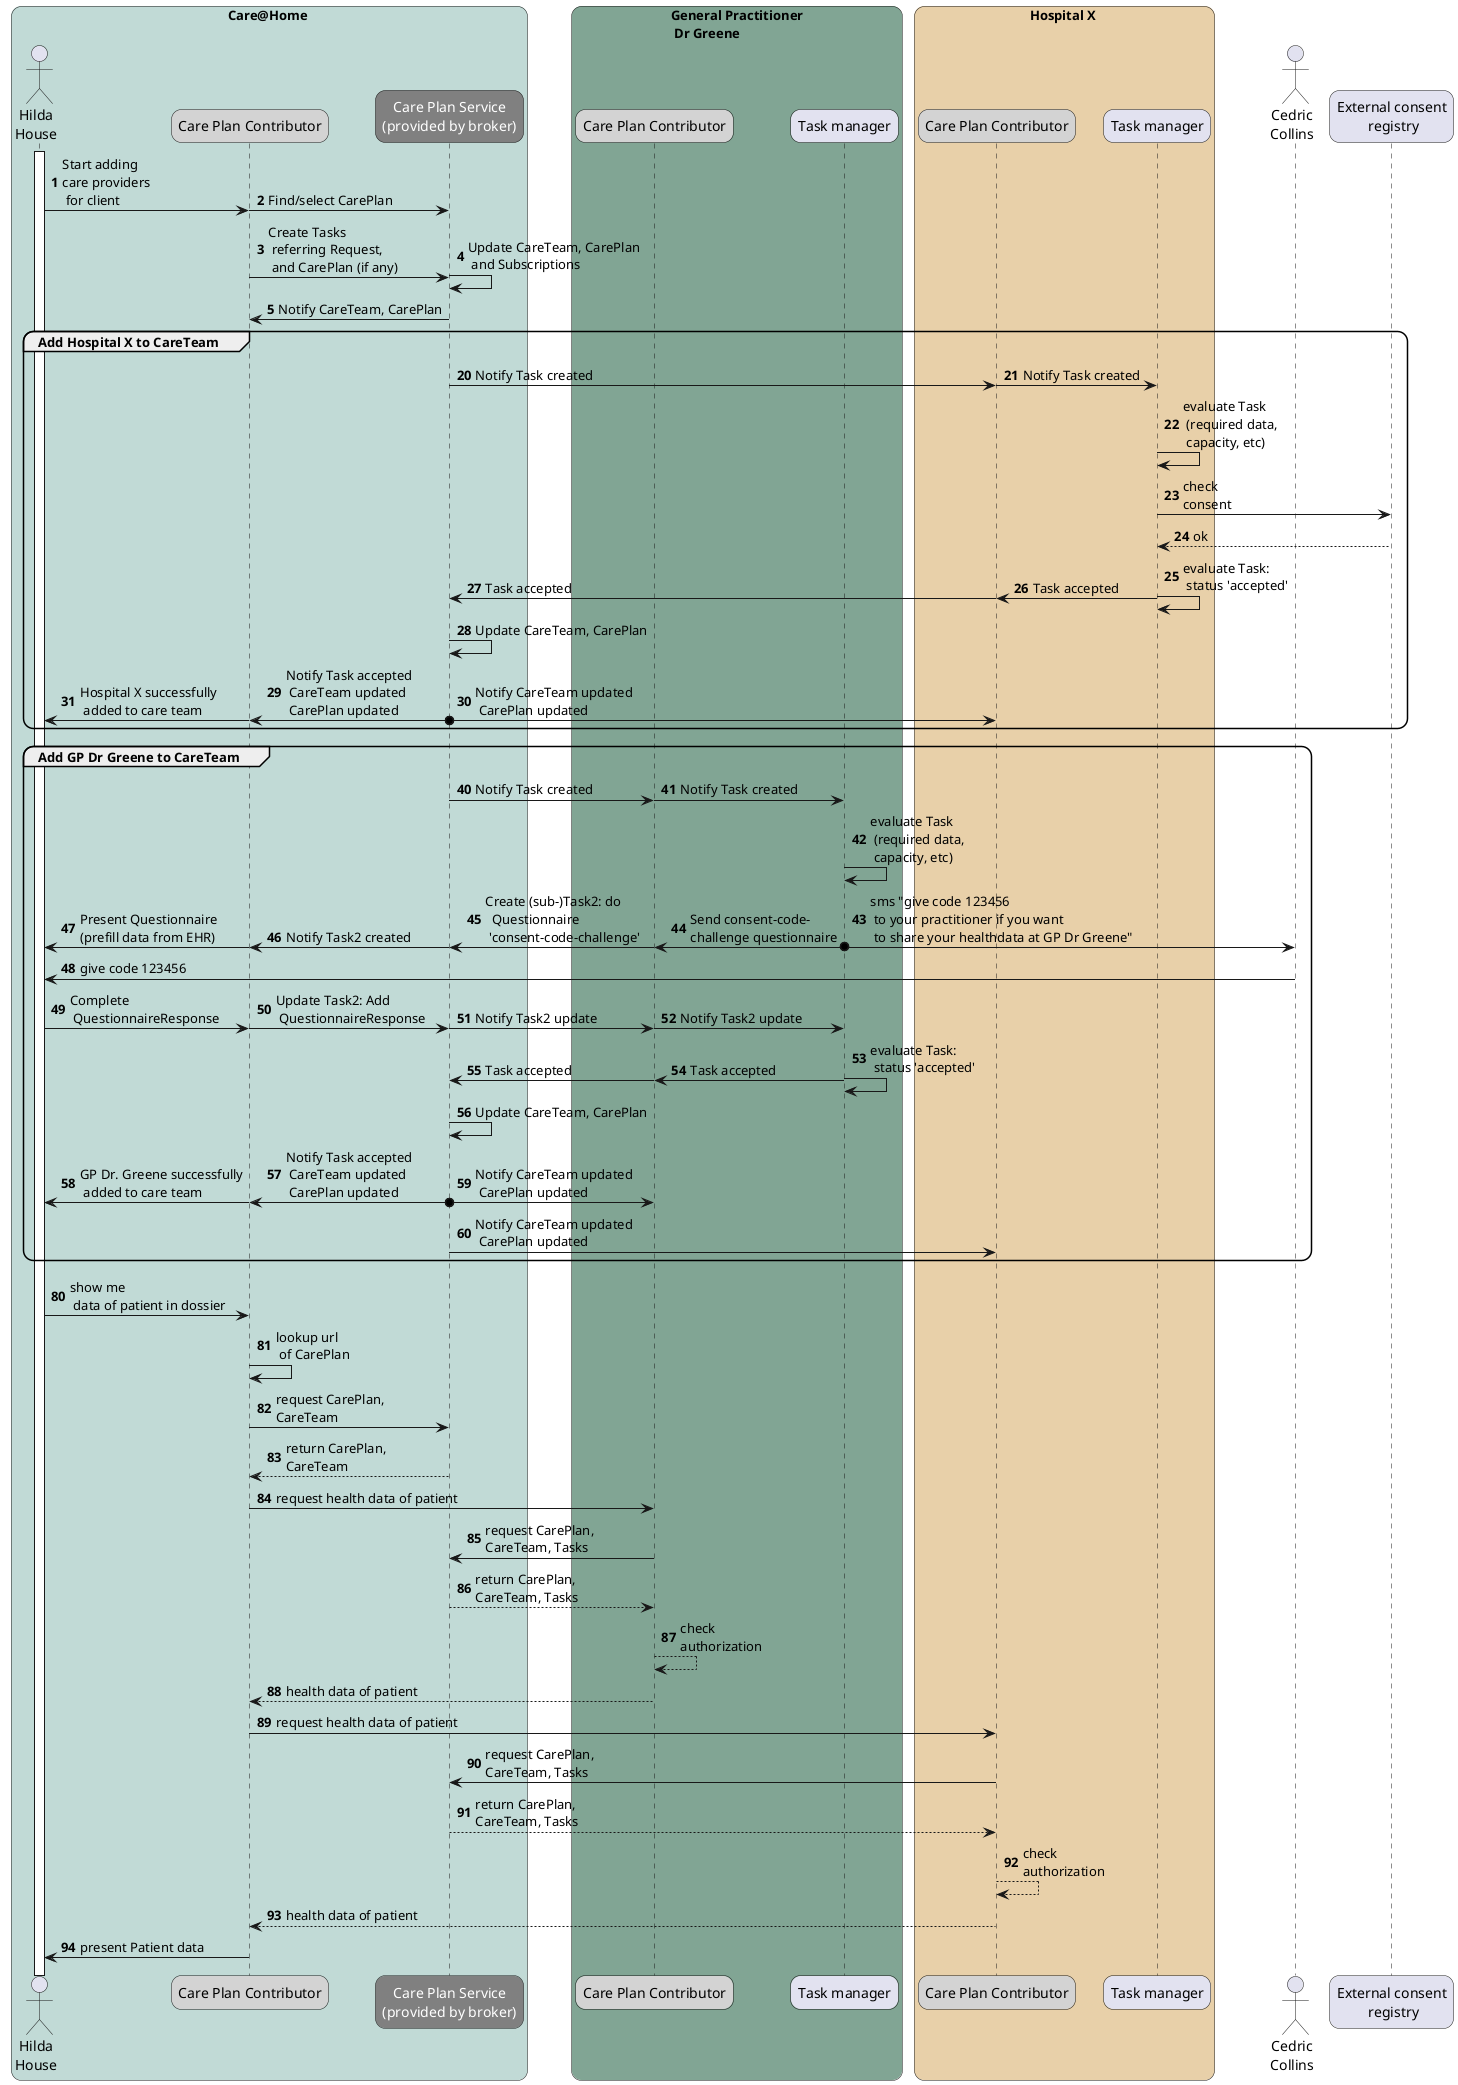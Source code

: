 @startuml usecase-view-all-data

skinparam roundcorner 20
skinparam defaultFontName Arial 
!pragma teoz true
' Care@Home #c1dad6
' Dr Greene #81a594
' Hospital X #e8d0a9
' MedicalServiceCentre #acd1e9  
' brown #b7afa3
' very light blue #f5fafa
' darker blue #6d929b

box Care@Home #c1dad6 
    actor "Hilda\nHouse" as Practitioner1
    participant "Care Plan Contributor" as CPC1 #LightGray
    participant "<font color=white>Care Plan Service\n<font color=white>(provided by broker)" as CPS #Gray
end box

box General Practitioner\n Dr Greene #81a594
    participant "Care Plan Contributor" as CPC2 #LightGray
    participant "Task manager" as EHR2
end box

box Hospital X #e8d0a9 
    participant "Care Plan Contributor" as CPC3 #LightGray
    participant "Task manager" as EHR3
end box
actor "Cedric\nCollins" as Patient
participant "External consent\n registry" as Consent

activate Practitioner1
autonumber
Practitioner1 -> CPC1 : Start adding\ncare providers\n for client
& CPC1 -> CPS : Find/select CarePlan

CPC1 -> CPS : Create Tasks\n referring Request,\n and CarePlan (if any)
& CPS -> CPS  : Update CareTeam, CarePlan\n and Subscriptions
CPS -> CPC1 : Notify CareTeam, CarePlan

autonumber 20
group Add Hospital X to CareTeam
CPS -> CPC3  : Notify Task created
& CPC3 -> EHR3  : Notify Task created
EHR3 -> EHR3 : evaluate Task\n (required data,\n capacity, etc)
EHR3 -> Consent : check\nconsent
return ok
EHR3 -> EHR3 :evaluate Task:\n status 'accepted'
& EHR3 -> CPC3 :Task accepted
& CPC3 -> CPS :Task accepted
CPS -> CPS  : Update CareTeam, CarePlan
CPS o-> CPC1 :Notify Task accepted\n CareTeam updated\n CarePlan updated
& CPS o-> CPC3 :Notify CareTeam updated\n CarePlan updated
& CPC1 -> Practitioner1 :Hospital X successfully\n added to care team
end

autonumber 40
group Add GP Dr Greene to CareTeam
CPS -> CPC2  : Notify Task created
& CPC2 -> EHR2  : Notify Task created
 EHR2 -> EHR2 : evaluate Task\n (required data,\n capacity, etc)
EHR2 o-> Patient : sms "give code 123456\n to your practitioner if you want\n to share your healthdata at GP Dr Greene"
&EHR2 o-> CPC2 : Send consent-code-\nchallenge questionnaire
& CPC2 -> CPS  : Create (sub-)Task2: do\n  Questionnaire\n 'consent-code-challenge'
& CPS -> CPC1 : Notify Task2 created
& CPC1 -> Practitioner1 : Present Questionnaire\n(prefill data from EHR)
Patient -> Practitioner1 : give code 123456

Practitioner1 -> CPC1 : Complete\n QuestionnaireResponse
& CPC1 -> CPS : Update Task2: Add\n QuestionnaireResponse
& CPS -> CPC2 : Notify Task2 update
& CPC2 -> EHR2 : Notify Task2 update

EHR2 -> EHR2 :evaluate Task:\n status 'accepted'
& EHR2 -> CPC2 :Task accepted
& CPC2 -> CPS :Task accepted
CPS -> CPS  : Update CareTeam, CarePlan
CPS o-> CPC1 :Notify Task accepted\n CareTeam updated\n CarePlan updated
& CPC1 -> Practitioner1 :GP Dr. Greene successfully\n added to care team
& CPS o-> CPC2 : Notify CareTeam updated\n CarePlan updated
CPS -> CPC3 :Notify CareTeam updated\n CarePlan updated

end 

autonumber 80
Practitioner1 -> CPC1 : show me\n data of patient in dossier
CPC1 -> CPC1 : lookup url\n of CarePlan
CPC1 -> CPS : request CarePlan, \nCareTeam
CPS -->  CPC1 : return CarePlan, \nCareTeam
CPC1 -> CPC2 : request health data of patient
CPC2 -> CPS : request CarePlan, \nCareTeam, Tasks
CPS -->  CPC2 : return CarePlan, \nCareTeam, Tasks
CPC2 -->  CPC2 : check\nauthorization
CPC2 -->  CPC1 : health data of patient
CPC1 -> CPC3 : request health data of patient
CPC3 -> CPS : request CarePlan, \nCareTeam, Tasks
CPS -->  CPC3 : return CarePlan, \nCareTeam, Tasks
CPC3 -->  CPC3 : check\nauthorization
CPC3 -->  CPC1 : health data of patient
CPC1 -> Practitioner1 : present Patient data

@enduml